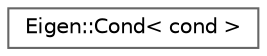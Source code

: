 digraph "类继承关系图"
{
 // LATEX_PDF_SIZE
  bgcolor="transparent";
  edge [fontname=Helvetica,fontsize=10,labelfontname=Helvetica,labelfontsize=10];
  node [fontname=Helvetica,fontsize=10,shape=box,height=0.2,width=0.4];
  rankdir="LR";
  Node0 [id="Node000000",label="Eigen::Cond\< cond \>",height=0.2,width=0.4,color="grey40", fillcolor="white", style="filled",URL="$struct_eigen_1_1_cond.html",tooltip=" "];
}
